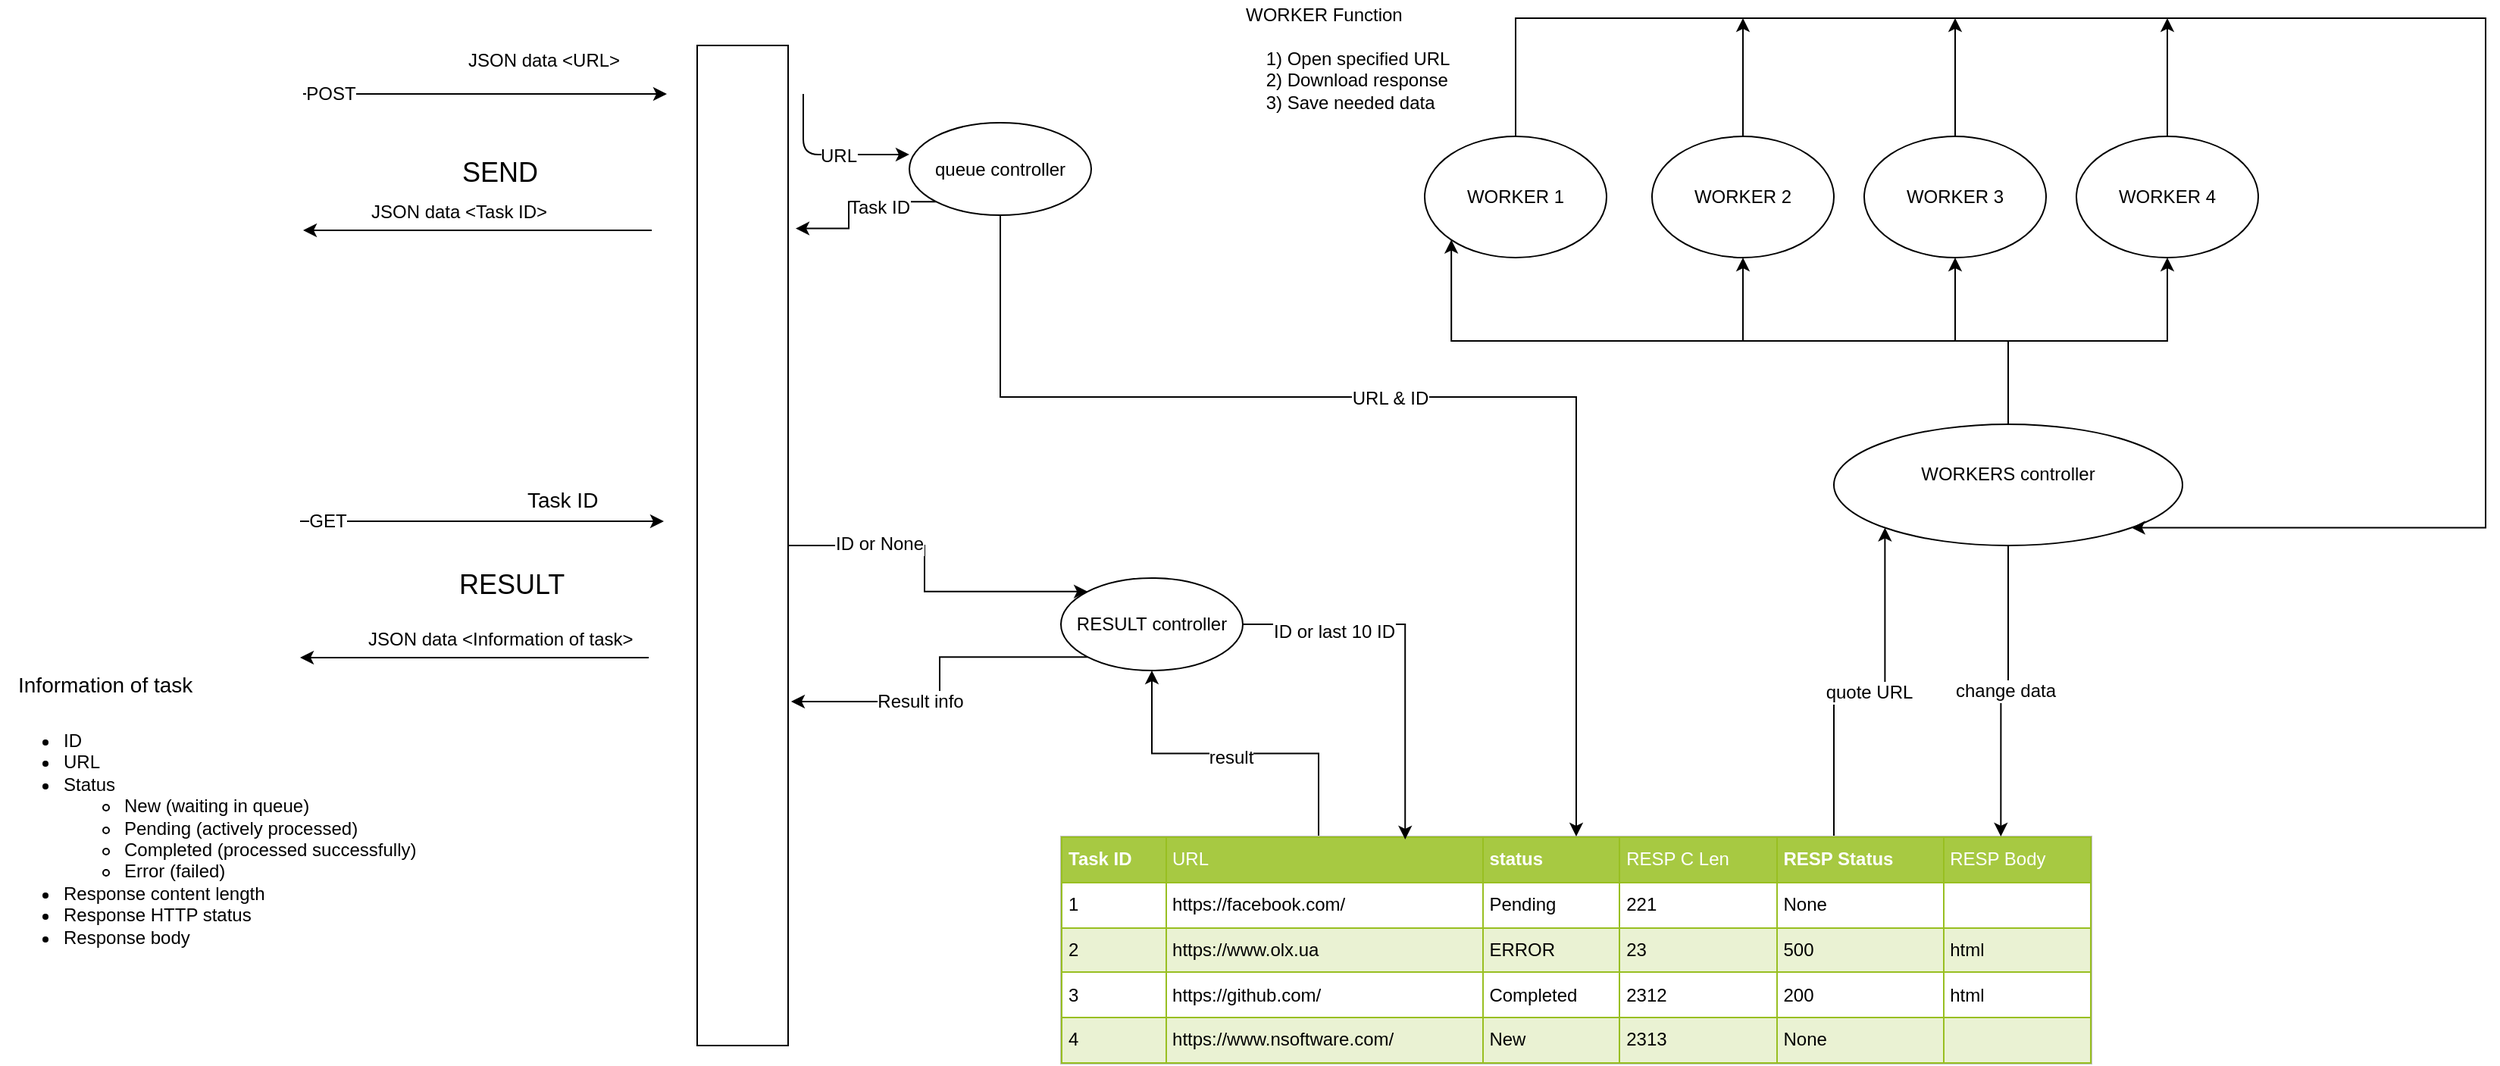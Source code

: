 <mxfile version="10.3.6" type="github"><diagram id="ff0xUulEg5zxEtDR5yiL" name="Page-1"><mxGraphModel dx="758" dy="475" grid="1" gridSize="10" guides="1" tooltips="1" connect="1" arrows="1" fold="1" page="1" pageScale="1" pageWidth="1169" pageHeight="827" math="0" shadow="0"><root><mxCell id="0"/><mxCell id="1" parent="0"/><mxCell id="-FpbSf5Gi0OE71DcuqP6-2" style="edgeStyle=orthogonalEdgeStyle;rounded=0;orthogonalLoop=1;jettySize=auto;html=1;exitX=1;exitY=0.5;exitDx=0;exitDy=0;entryX=0;entryY=0;entryDx=0;entryDy=0;" edge="1" parent="1" source="-FpbSf5Gi0OE71DcuqP6-4" target="-FpbSf5Gi0OE71DcuqP6-35"><mxGeometry relative="1" as="geometry"/></mxCell><mxCell id="-FpbSf5Gi0OE71DcuqP6-3" value="ID or None" style="text;html=1;resizable=0;points=[];align=center;verticalAlign=middle;labelBackgroundColor=#ffffff;" vertex="1" connectable="0" parent="-FpbSf5Gi0OE71DcuqP6-2"><mxGeometry x="-0.474" y="1" relative="1" as="geometry"><mxPoint as="offset"/></mxGeometry></mxCell><mxCell id="-FpbSf5Gi0OE71DcuqP6-4" value="" style="rounded=0;whiteSpace=wrap;html=1;" vertex="1" parent="1"><mxGeometry x="520" y="48" width="60" height="660" as="geometry"/></mxCell><mxCell id="-FpbSf5Gi0OE71DcuqP6-5" value="" style="endArrow=classic;html=1;" edge="1" parent="1"><mxGeometry width="50" height="50" relative="1" as="geometry"><mxPoint x="260" y="80" as="sourcePoint"/><mxPoint x="500" y="80" as="targetPoint"/></mxGeometry></mxCell><mxCell id="-FpbSf5Gi0OE71DcuqP6-6" value="POST" style="text;html=1;resizable=0;points=[];align=center;verticalAlign=middle;labelBackgroundColor=#ffffff;" vertex="1" connectable="0" parent="-FpbSf5Gi0OE71DcuqP6-5"><mxGeometry x="-0.85" relative="1" as="geometry"><mxPoint as="offset"/></mxGeometry></mxCell><mxCell id="-FpbSf5Gi0OE71DcuqP6-7" value="" style="endArrow=classic;html=1;" edge="1" parent="1"><mxGeometry width="50" height="50" relative="1" as="geometry"><mxPoint x="490" y="170" as="sourcePoint"/><mxPoint x="260" y="170" as="targetPoint"/></mxGeometry></mxCell><mxCell id="-FpbSf5Gi0OE71DcuqP6-8" value="&lt;font style=&quot;font-size: 18px&quot;&gt;SEND&lt;/font&gt;" style="text;html=1;resizable=0;points=[];autosize=1;align=left;verticalAlign=top;spacingTop=-4;" vertex="1" parent="1"><mxGeometry x="363" y="119" width="70" height="20" as="geometry"/></mxCell><mxCell id="-FpbSf5Gi0OE71DcuqP6-9" value="JSON data &amp;lt;URL&amp;gt;" style="text;html=1;resizable=0;points=[];autosize=1;align=left;verticalAlign=top;spacingTop=-4;" vertex="1" parent="1"><mxGeometry x="367" y="48" width="120" height="20" as="geometry"/></mxCell><mxCell id="-FpbSf5Gi0OE71DcuqP6-10" value="JSON data &amp;lt;Task ID&amp;gt;" style="text;html=1;resizable=0;points=[];autosize=1;align=left;verticalAlign=top;spacingTop=-4;" vertex="1" parent="1"><mxGeometry x="303" y="148" width="130" height="20" as="geometry"/></mxCell><mxCell id="-FpbSf5Gi0OE71DcuqP6-11" value="" style="endArrow=classic;html=1;" edge="1" parent="1"><mxGeometry width="50" height="50" relative="1" as="geometry"><mxPoint x="258" y="362" as="sourcePoint"/><mxPoint x="498" y="362" as="targetPoint"/></mxGeometry></mxCell><mxCell id="-FpbSf5Gi0OE71DcuqP6-12" value="GET" style="text;html=1;resizable=0;points=[];align=center;verticalAlign=middle;labelBackgroundColor=#ffffff;" vertex="1" connectable="0" parent="-FpbSf5Gi0OE71DcuqP6-11"><mxGeometry x="-0.85" relative="1" as="geometry"><mxPoint as="offset"/></mxGeometry></mxCell><mxCell id="-FpbSf5Gi0OE71DcuqP6-13" value="" style="endArrow=classic;html=1;" edge="1" parent="1"><mxGeometry width="50" height="50" relative="1" as="geometry"><mxPoint x="488" y="452" as="sourcePoint"/><mxPoint x="258" y="452" as="targetPoint"/></mxGeometry></mxCell><mxCell id="-FpbSf5Gi0OE71DcuqP6-14" value="&lt;font style=&quot;font-size: 18px&quot;&gt;RESULT&lt;/font&gt;" style="text;html=1;resizable=0;points=[];autosize=1;align=left;verticalAlign=top;spacingTop=-4;" vertex="1" parent="1"><mxGeometry x="361" y="391" width="90" height="20" as="geometry"/></mxCell><mxCell id="-FpbSf5Gi0OE71DcuqP6-15" value="JSON data &amp;lt;Information of task&amp;gt;" style="text;html=1;resizable=0;points=[];autosize=1;align=left;verticalAlign=top;spacingTop=-4;" vertex="1" parent="1"><mxGeometry x="301" y="430" width="190" height="20" as="geometry"/></mxCell><mxCell id="-FpbSf5Gi0OE71DcuqP6-16" value="&lt;font style=&quot;font-size: 14px&quot;&gt;Information of task&lt;/font&gt;" style="text;html=1;" vertex="1" parent="1"><mxGeometry x="70" y="455" width="120" height="30" as="geometry"/></mxCell><mxCell id="-FpbSf5Gi0OE71DcuqP6-17" value="&lt;font style=&quot;font-size: 14px&quot;&gt;Task ID&lt;/font&gt;" style="text;html=1;resizable=0;points=[];autosize=1;align=left;verticalAlign=top;spacingTop=-4;" vertex="1" parent="1"><mxGeometry x="406" y="337" width="60" height="20" as="geometry"/></mxCell><mxCell id="-FpbSf5Gi0OE71DcuqP6-18" value="&lt;ul&gt;&lt;li&gt;ID&lt;/li&gt;&lt;li&gt;URL&lt;/li&gt;&lt;li&gt;Status&lt;ul&gt;&lt;li&gt;New (waiting in queue)&lt;/li&gt;&lt;li&gt;Pending (actively processed)&lt;/li&gt;&lt;li&gt;Completed (processed successfully)&lt;/li&gt;&lt;li&gt;Error (failed)&lt;/li&gt;&lt;/ul&gt;&lt;/li&gt;&lt;li&gt;Response content length&lt;/li&gt;&lt;li&gt;Response HTTP status&lt;/li&gt;&lt;li&gt;Response body&lt;/li&gt;&lt;/ul&gt;" style="text;html=1;resizable=0;points=[];autosize=1;align=left;verticalAlign=top;spacingTop=-4;" vertex="1" parent="1"><mxGeometry x="60" y="485" width="290" height="170" as="geometry"/></mxCell><mxCell id="-FpbSf5Gi0OE71DcuqP6-19" style="edgeStyle=orthogonalEdgeStyle;rounded=0;orthogonalLoop=1;jettySize=auto;html=1;exitX=0.25;exitY=0;exitDx=0;exitDy=0;entryX=0.5;entryY=1;entryDx=0;entryDy=0;" edge="1" parent="1" source="-FpbSf5Gi0OE71DcuqP6-23" target="-FpbSf5Gi0OE71DcuqP6-35"><mxGeometry relative="1" as="geometry"/></mxCell><mxCell id="-FpbSf5Gi0OE71DcuqP6-20" value="result" style="text;html=1;resizable=0;points=[];align=center;verticalAlign=middle;labelBackgroundColor=#ffffff;" vertex="1" connectable="0" parent="-FpbSf5Gi0OE71DcuqP6-19"><mxGeometry x="0.032" y="2" relative="1" as="geometry"><mxPoint as="offset"/></mxGeometry></mxCell><mxCell id="-FpbSf5Gi0OE71DcuqP6-21" style="edgeStyle=orthogonalEdgeStyle;rounded=0;orthogonalLoop=1;jettySize=auto;html=1;exitX=0.75;exitY=0;exitDx=0;exitDy=0;entryX=0;entryY=1;entryDx=0;entryDy=0;" edge="1" parent="1" source="-FpbSf5Gi0OE71DcuqP6-23" target="-FpbSf5Gi0OE71DcuqP6-42"><mxGeometry relative="1" as="geometry"/></mxCell><mxCell id="-FpbSf5Gi0OE71DcuqP6-22" value="quote URL" style="text;html=1;resizable=0;points=[];align=center;verticalAlign=middle;labelBackgroundColor=#ffffff;" vertex="1" connectable="0" parent="-FpbSf5Gi0OE71DcuqP6-21"><mxGeometry y="-1" relative="1" as="geometry"><mxPoint as="offset"/></mxGeometry></mxCell><mxCell id="-FpbSf5Gi0OE71DcuqP6-23" value="&lt;table border=&quot;1&quot; width=&quot;100%&quot; cellpadding=&quot;4&quot; style=&quot;width: 100% ; height: 100% ; border-collapse: collapse&quot;&gt;&lt;tbody&gt;&lt;tr style=&quot;background-color: #a7c942 ; color: #ffffff ; border: 1px solid #98bf21&quot;&gt;&lt;th align=&quot;left&quot;&gt;Task ID&lt;/th&gt;&lt;td&gt;URL&lt;/td&gt;&lt;th align=&quot;left&quot;&gt;status&lt;/th&gt;&lt;td&gt;RESP C Len&lt;/td&gt;&lt;th align=&quot;left&quot;&gt;RESP Status&lt;/th&gt;&lt;td&gt;RESP Body&lt;/td&gt;&lt;/tr&gt;&lt;tr style=&quot;border: 1px solid #98bf21&quot;&gt;&lt;td&gt;1&lt;/td&gt;&lt;td&gt;https://facebook.com/&lt;/td&gt;&lt;td&gt;Pending&lt;/td&gt;&lt;td&gt;221&lt;/td&gt;&lt;td&gt;None&lt;/td&gt;&lt;td&gt;&lt;br&gt;&lt;/td&gt;&lt;/tr&gt;&lt;tr style=&quot;background-color: #eaf2d3 ; border: 1px solid #98bf21&quot;&gt;&lt;td&gt;2&lt;/td&gt;&lt;td&gt;https://www.olx.ua&lt;/td&gt;&lt;td&gt;ERROR&lt;/td&gt;&lt;td&gt;23&lt;/td&gt;&lt;td&gt;500&lt;/td&gt;&lt;td&gt;html&lt;/td&gt;&lt;/tr&gt;&lt;tr style=&quot;border: 1px solid #98bf21&quot;&gt;&lt;td&gt;3&lt;/td&gt;&lt;td&gt;https://github.com/&lt;br&gt;&lt;/td&gt;&lt;td&gt;Completed&lt;br&gt;&lt;/td&gt;&lt;td&gt;2312&lt;/td&gt;&lt;td&gt;200&lt;/td&gt;&lt;td&gt;html&lt;br&gt;&lt;/td&gt;&lt;/tr&gt;&lt;tr style=&quot;background-color: #eaf2d3 ; border: 1px solid #98bf21&quot;&gt;&lt;td&gt;4&lt;/td&gt;&lt;td&gt;https://www.nsoftware.com/&lt;br&gt;&lt;/td&gt;&lt;td&gt;New&lt;/td&gt;&lt;td&gt;2313&lt;/td&gt;&lt;td&gt;None&lt;/td&gt;&lt;td&gt;&lt;br&gt;&lt;/td&gt;&lt;/tr&gt;&lt;/tbody&gt;&lt;/table&gt;" style="text;html=1;strokeColor=#c0c0c0;fillColor=#ffffff;overflow=fill;rounded=0;" vertex="1" parent="1"><mxGeometry x="760" y="570" width="680" height="150" as="geometry"/></mxCell><mxCell id="-FpbSf5Gi0OE71DcuqP6-24" style="edgeStyle=orthogonalEdgeStyle;rounded=0;orthogonalLoop=1;jettySize=auto;html=1;exitX=0.5;exitY=1;exitDx=0;exitDy=0;entryX=0.5;entryY=0;entryDx=0;entryDy=0;" edge="1" parent="1" source="-FpbSf5Gi0OE71DcuqP6-28" target="-FpbSf5Gi0OE71DcuqP6-23"><mxGeometry relative="1" as="geometry"><mxPoint x="940" y="500" as="targetPoint"/><Array as="points"><mxPoint x="720" y="280"/><mxPoint x="1100" y="280"/></Array></mxGeometry></mxCell><mxCell id="-FpbSf5Gi0OE71DcuqP6-25" value="&lt;span&gt;URL &amp;amp; ID&lt;/span&gt;" style="text;html=1;resizable=0;points=[];align=center;verticalAlign=middle;labelBackgroundColor=#ffffff;" vertex="1" connectable="0" parent="-FpbSf5Gi0OE71DcuqP6-24"><mxGeometry x="-0.046" y="-1" relative="1" as="geometry"><mxPoint as="offset"/></mxGeometry></mxCell><mxCell id="-FpbSf5Gi0OE71DcuqP6-26" style="edgeStyle=orthogonalEdgeStyle;rounded=0;orthogonalLoop=1;jettySize=auto;html=1;exitX=0;exitY=1;exitDx=0;exitDy=0;entryX=1.083;entryY=0.183;entryDx=0;entryDy=0;entryPerimeter=0;" edge="1" parent="1" source="-FpbSf5Gi0OE71DcuqP6-28" target="-FpbSf5Gi0OE71DcuqP6-4"><mxGeometry relative="1" as="geometry"/></mxCell><mxCell id="-FpbSf5Gi0OE71DcuqP6-27" value="&lt;span&gt;Task ID&lt;/span&gt;" style="text;html=1;resizable=0;points=[];align=center;verticalAlign=middle;labelBackgroundColor=#ffffff;" vertex="1" connectable="0" parent="-FpbSf5Gi0OE71DcuqP6-26"><mxGeometry x="-0.309" y="4" relative="1" as="geometry"><mxPoint as="offset"/></mxGeometry></mxCell><mxCell id="-FpbSf5Gi0OE71DcuqP6-28" value="&lt;span&gt;queue controller&lt;/span&gt;" style="ellipse;whiteSpace=wrap;html=1;" vertex="1" parent="1"><mxGeometry x="660" y="99" width="120" height="61" as="geometry"/></mxCell><mxCell id="-FpbSf5Gi0OE71DcuqP6-29" value="" style="endArrow=classic;html=1;entryX=0;entryY=0.344;entryDx=0;entryDy=0;entryPerimeter=0;" edge="1" parent="1" target="-FpbSf5Gi0OE71DcuqP6-28"><mxGeometry width="50" height="50" relative="1" as="geometry"><mxPoint x="590" y="80" as="sourcePoint"/><mxPoint x="630" y="80" as="targetPoint"/><Array as="points"><mxPoint x="590" y="120"/></Array></mxGeometry></mxCell><mxCell id="-FpbSf5Gi0OE71DcuqP6-30" value="&lt;span&gt;URL&lt;/span&gt;" style="text;html=1;resizable=0;points=[];align=center;verticalAlign=middle;labelBackgroundColor=#ffffff;" vertex="1" connectable="0" parent="-FpbSf5Gi0OE71DcuqP6-29"><mxGeometry x="-0.273" y="23" relative="1" as="geometry"><mxPoint x="23" y="24" as="offset"/></mxGeometry></mxCell><mxCell id="-FpbSf5Gi0OE71DcuqP6-31" style="edgeStyle=orthogonalEdgeStyle;rounded=0;orthogonalLoop=1;jettySize=auto;html=1;exitX=0;exitY=1;exitDx=0;exitDy=0;entryX=1.033;entryY=0.656;entryDx=0;entryDy=0;entryPerimeter=0;" edge="1" parent="1" source="-FpbSf5Gi0OE71DcuqP6-35" target="-FpbSf5Gi0OE71DcuqP6-4"><mxGeometry relative="1" as="geometry"><Array as="points"><mxPoint x="680" y="451"/><mxPoint x="680" y="481"/></Array></mxGeometry></mxCell><mxCell id="-FpbSf5Gi0OE71DcuqP6-32" value="Result info" style="text;html=1;resizable=0;points=[];align=center;verticalAlign=middle;labelBackgroundColor=#ffffff;" vertex="1" connectable="0" parent="-FpbSf5Gi0OE71DcuqP6-31"><mxGeometry x="0.246" relative="1" as="geometry"><mxPoint as="offset"/></mxGeometry></mxCell><mxCell id="-FpbSf5Gi0OE71DcuqP6-33" style="edgeStyle=orthogonalEdgeStyle;rounded=0;orthogonalLoop=1;jettySize=auto;html=1;exitX=1;exitY=0.5;exitDx=0;exitDy=0;entryX=0.334;entryY=0.013;entryDx=0;entryDy=0;entryPerimeter=0;" edge="1" parent="1" source="-FpbSf5Gi0OE71DcuqP6-35" target="-FpbSf5Gi0OE71DcuqP6-23"><mxGeometry relative="1" as="geometry"/></mxCell><mxCell id="-FpbSf5Gi0OE71DcuqP6-34" value="ID or last 10 ID" style="text;html=1;resizable=0;points=[];align=center;verticalAlign=middle;labelBackgroundColor=#ffffff;" vertex="1" connectable="0" parent="-FpbSf5Gi0OE71DcuqP6-33"><mxGeometry x="-0.518" y="-5" relative="1" as="geometry"><mxPoint as="offset"/></mxGeometry></mxCell><mxCell id="-FpbSf5Gi0OE71DcuqP6-35" value="&lt;span&gt;RESULT&lt;/span&gt;&lt;span&gt;&amp;nbsp;controller&lt;/span&gt;" style="ellipse;whiteSpace=wrap;html=1;" vertex="1" parent="1"><mxGeometry x="760" y="399.5" width="120" height="61" as="geometry"/></mxCell><mxCell id="-FpbSf5Gi0OE71DcuqP6-36" style="edgeStyle=orthogonalEdgeStyle;rounded=0;orthogonalLoop=1;jettySize=auto;html=1;exitX=0.5;exitY=1;exitDx=0;exitDy=0;entryX=0.912;entryY=0;entryDx=0;entryDy=0;entryPerimeter=0;" edge="1" parent="1" source="-FpbSf5Gi0OE71DcuqP6-42" target="-FpbSf5Gi0OE71DcuqP6-23"><mxGeometry relative="1" as="geometry"/></mxCell><mxCell id="-FpbSf5Gi0OE71DcuqP6-37" value="change data" style="text;html=1;resizable=0;points=[];align=center;verticalAlign=middle;labelBackgroundColor=#ffffff;" vertex="1" connectable="0" parent="-FpbSf5Gi0OE71DcuqP6-36"><mxGeometry x="-0.025" y="-2" relative="1" as="geometry"><mxPoint x="-2" y="2" as="offset"/></mxGeometry></mxCell><mxCell id="-FpbSf5Gi0OE71DcuqP6-38" value="" style="edgeStyle=orthogonalEdgeStyle;rounded=0;orthogonalLoop=1;jettySize=auto;html=1;exitX=0.5;exitY=0;exitDx=0;exitDy=0;entryX=0;entryY=1;entryDx=0;entryDy=0;" edge="1" parent="1" source="-FpbSf5Gi0OE71DcuqP6-42" target="-FpbSf5Gi0OE71DcuqP6-44"><mxGeometry relative="1" as="geometry"/></mxCell><mxCell id="-FpbSf5Gi0OE71DcuqP6-39" style="edgeStyle=orthogonalEdgeStyle;rounded=0;orthogonalLoop=1;jettySize=auto;html=1;exitX=0.5;exitY=0;exitDx=0;exitDy=0;entryX=0.5;entryY=1;entryDx=0;entryDy=0;" edge="1" parent="1" source="-FpbSf5Gi0OE71DcuqP6-42" target="-FpbSf5Gi0OE71DcuqP6-46"><mxGeometry relative="1" as="geometry"/></mxCell><mxCell id="-FpbSf5Gi0OE71DcuqP6-40" style="edgeStyle=orthogonalEdgeStyle;rounded=0;orthogonalLoop=1;jettySize=auto;html=1;exitX=0.5;exitY=0;exitDx=0;exitDy=0;entryX=0.5;entryY=1;entryDx=0;entryDy=0;" edge="1" parent="1" source="-FpbSf5Gi0OE71DcuqP6-42" target="-FpbSf5Gi0OE71DcuqP6-48"><mxGeometry relative="1" as="geometry"/></mxCell><mxCell id="-FpbSf5Gi0OE71DcuqP6-41" style="edgeStyle=orthogonalEdgeStyle;rounded=0;orthogonalLoop=1;jettySize=auto;html=1;exitX=0.5;exitY=0;exitDx=0;exitDy=0;entryX=0.5;entryY=1;entryDx=0;entryDy=0;" edge="1" parent="1" source="-FpbSf5Gi0OE71DcuqP6-42" target="-FpbSf5Gi0OE71DcuqP6-50"><mxGeometry relative="1" as="geometry"/></mxCell><mxCell id="-FpbSf5Gi0OE71DcuqP6-42" value="&lt;span&gt;WORKERS&amp;nbsp;&lt;/span&gt;controller&lt;span&gt;&lt;br&gt;&lt;br&gt;&lt;/span&gt;" style="ellipse;whiteSpace=wrap;html=1;" vertex="1" parent="1"><mxGeometry x="1270" y="298" width="230" height="80" as="geometry"/></mxCell><mxCell id="-FpbSf5Gi0OE71DcuqP6-43" style="edgeStyle=orthogonalEdgeStyle;rounded=0;orthogonalLoop=1;jettySize=auto;html=1;exitX=0.5;exitY=0;exitDx=0;exitDy=0;entryX=1;entryY=1;entryDx=0;entryDy=0;" edge="1" parent="1" source="-FpbSf5Gi0OE71DcuqP6-44" target="-FpbSf5Gi0OE71DcuqP6-42"><mxGeometry relative="1" as="geometry"><Array as="points"><mxPoint x="1060" y="30"/><mxPoint x="1700" y="30"/><mxPoint x="1700" y="366"/></Array></mxGeometry></mxCell><mxCell id="-FpbSf5Gi0OE71DcuqP6-44" value="&lt;span&gt;WORKER 1&lt;/span&gt;" style="ellipse;whiteSpace=wrap;html=1;" vertex="1" parent="1"><mxGeometry x="1000" y="108" width="120" height="80" as="geometry"/></mxCell><mxCell id="-FpbSf5Gi0OE71DcuqP6-45" style="edgeStyle=orthogonalEdgeStyle;rounded=0;orthogonalLoop=1;jettySize=auto;html=1;exitX=0.5;exitY=0;exitDx=0;exitDy=0;" edge="1" parent="1" source="-FpbSf5Gi0OE71DcuqP6-46"><mxGeometry relative="1" as="geometry"><mxPoint x="1210" y="30" as="targetPoint"/></mxGeometry></mxCell><mxCell id="-FpbSf5Gi0OE71DcuqP6-46" value="&lt;span&gt;WORKER 2&lt;/span&gt;" style="ellipse;whiteSpace=wrap;html=1;" vertex="1" parent="1"><mxGeometry x="1150" y="108" width="120" height="80" as="geometry"/></mxCell><mxCell id="-FpbSf5Gi0OE71DcuqP6-47" style="edgeStyle=orthogonalEdgeStyle;rounded=0;orthogonalLoop=1;jettySize=auto;html=1;exitX=0.5;exitY=0;exitDx=0;exitDy=0;" edge="1" parent="1" source="-FpbSf5Gi0OE71DcuqP6-48"><mxGeometry relative="1" as="geometry"><mxPoint x="1350" y="30" as="targetPoint"/></mxGeometry></mxCell><mxCell id="-FpbSf5Gi0OE71DcuqP6-48" value="&lt;span&gt;WORKER 3&lt;/span&gt;" style="ellipse;whiteSpace=wrap;html=1;" vertex="1" parent="1"><mxGeometry x="1290" y="108" width="120" height="80" as="geometry"/></mxCell><mxCell id="-FpbSf5Gi0OE71DcuqP6-49" style="edgeStyle=orthogonalEdgeStyle;rounded=0;orthogonalLoop=1;jettySize=auto;html=1;exitX=0.5;exitY=0;exitDx=0;exitDy=0;" edge="1" parent="1" source="-FpbSf5Gi0OE71DcuqP6-50"><mxGeometry relative="1" as="geometry"><mxPoint x="1490" y="30" as="targetPoint"/></mxGeometry></mxCell><mxCell id="-FpbSf5Gi0OE71DcuqP6-50" value="&lt;span&gt;WORKER 4&lt;/span&gt;" style="ellipse;whiteSpace=wrap;html=1;" vertex="1" parent="1"><mxGeometry x="1430" y="108" width="120" height="80" as="geometry"/></mxCell><mxCell id="-FpbSf5Gi0OE71DcuqP6-51" value="&lt;span&gt;WORKER Function&lt;/span&gt;&lt;br&gt;&lt;br&gt;&lt;div&gt;&amp;nbsp; &amp;nbsp; 1) Open specified URL&lt;/div&gt;&lt;span&gt;&amp;nbsp; &amp;nbsp; 2)&amp;nbsp;&lt;/span&gt;&lt;span&gt;Download response&lt;br&gt;&lt;/span&gt;&lt;span&gt;&amp;nbsp; &amp;nbsp; 3)&amp;nbsp;&lt;/span&gt;&lt;span&gt;Save needed data&lt;br&gt;&lt;/span&gt;&lt;br&gt;" style="text;html=1;resizable=0;points=[];autosize=1;align=left;verticalAlign=top;spacingTop=-4;" vertex="1" parent="1"><mxGeometry x="880" y="18" width="150" height="90" as="geometry"/></mxCell></root></mxGraphModel></diagram></mxfile>
